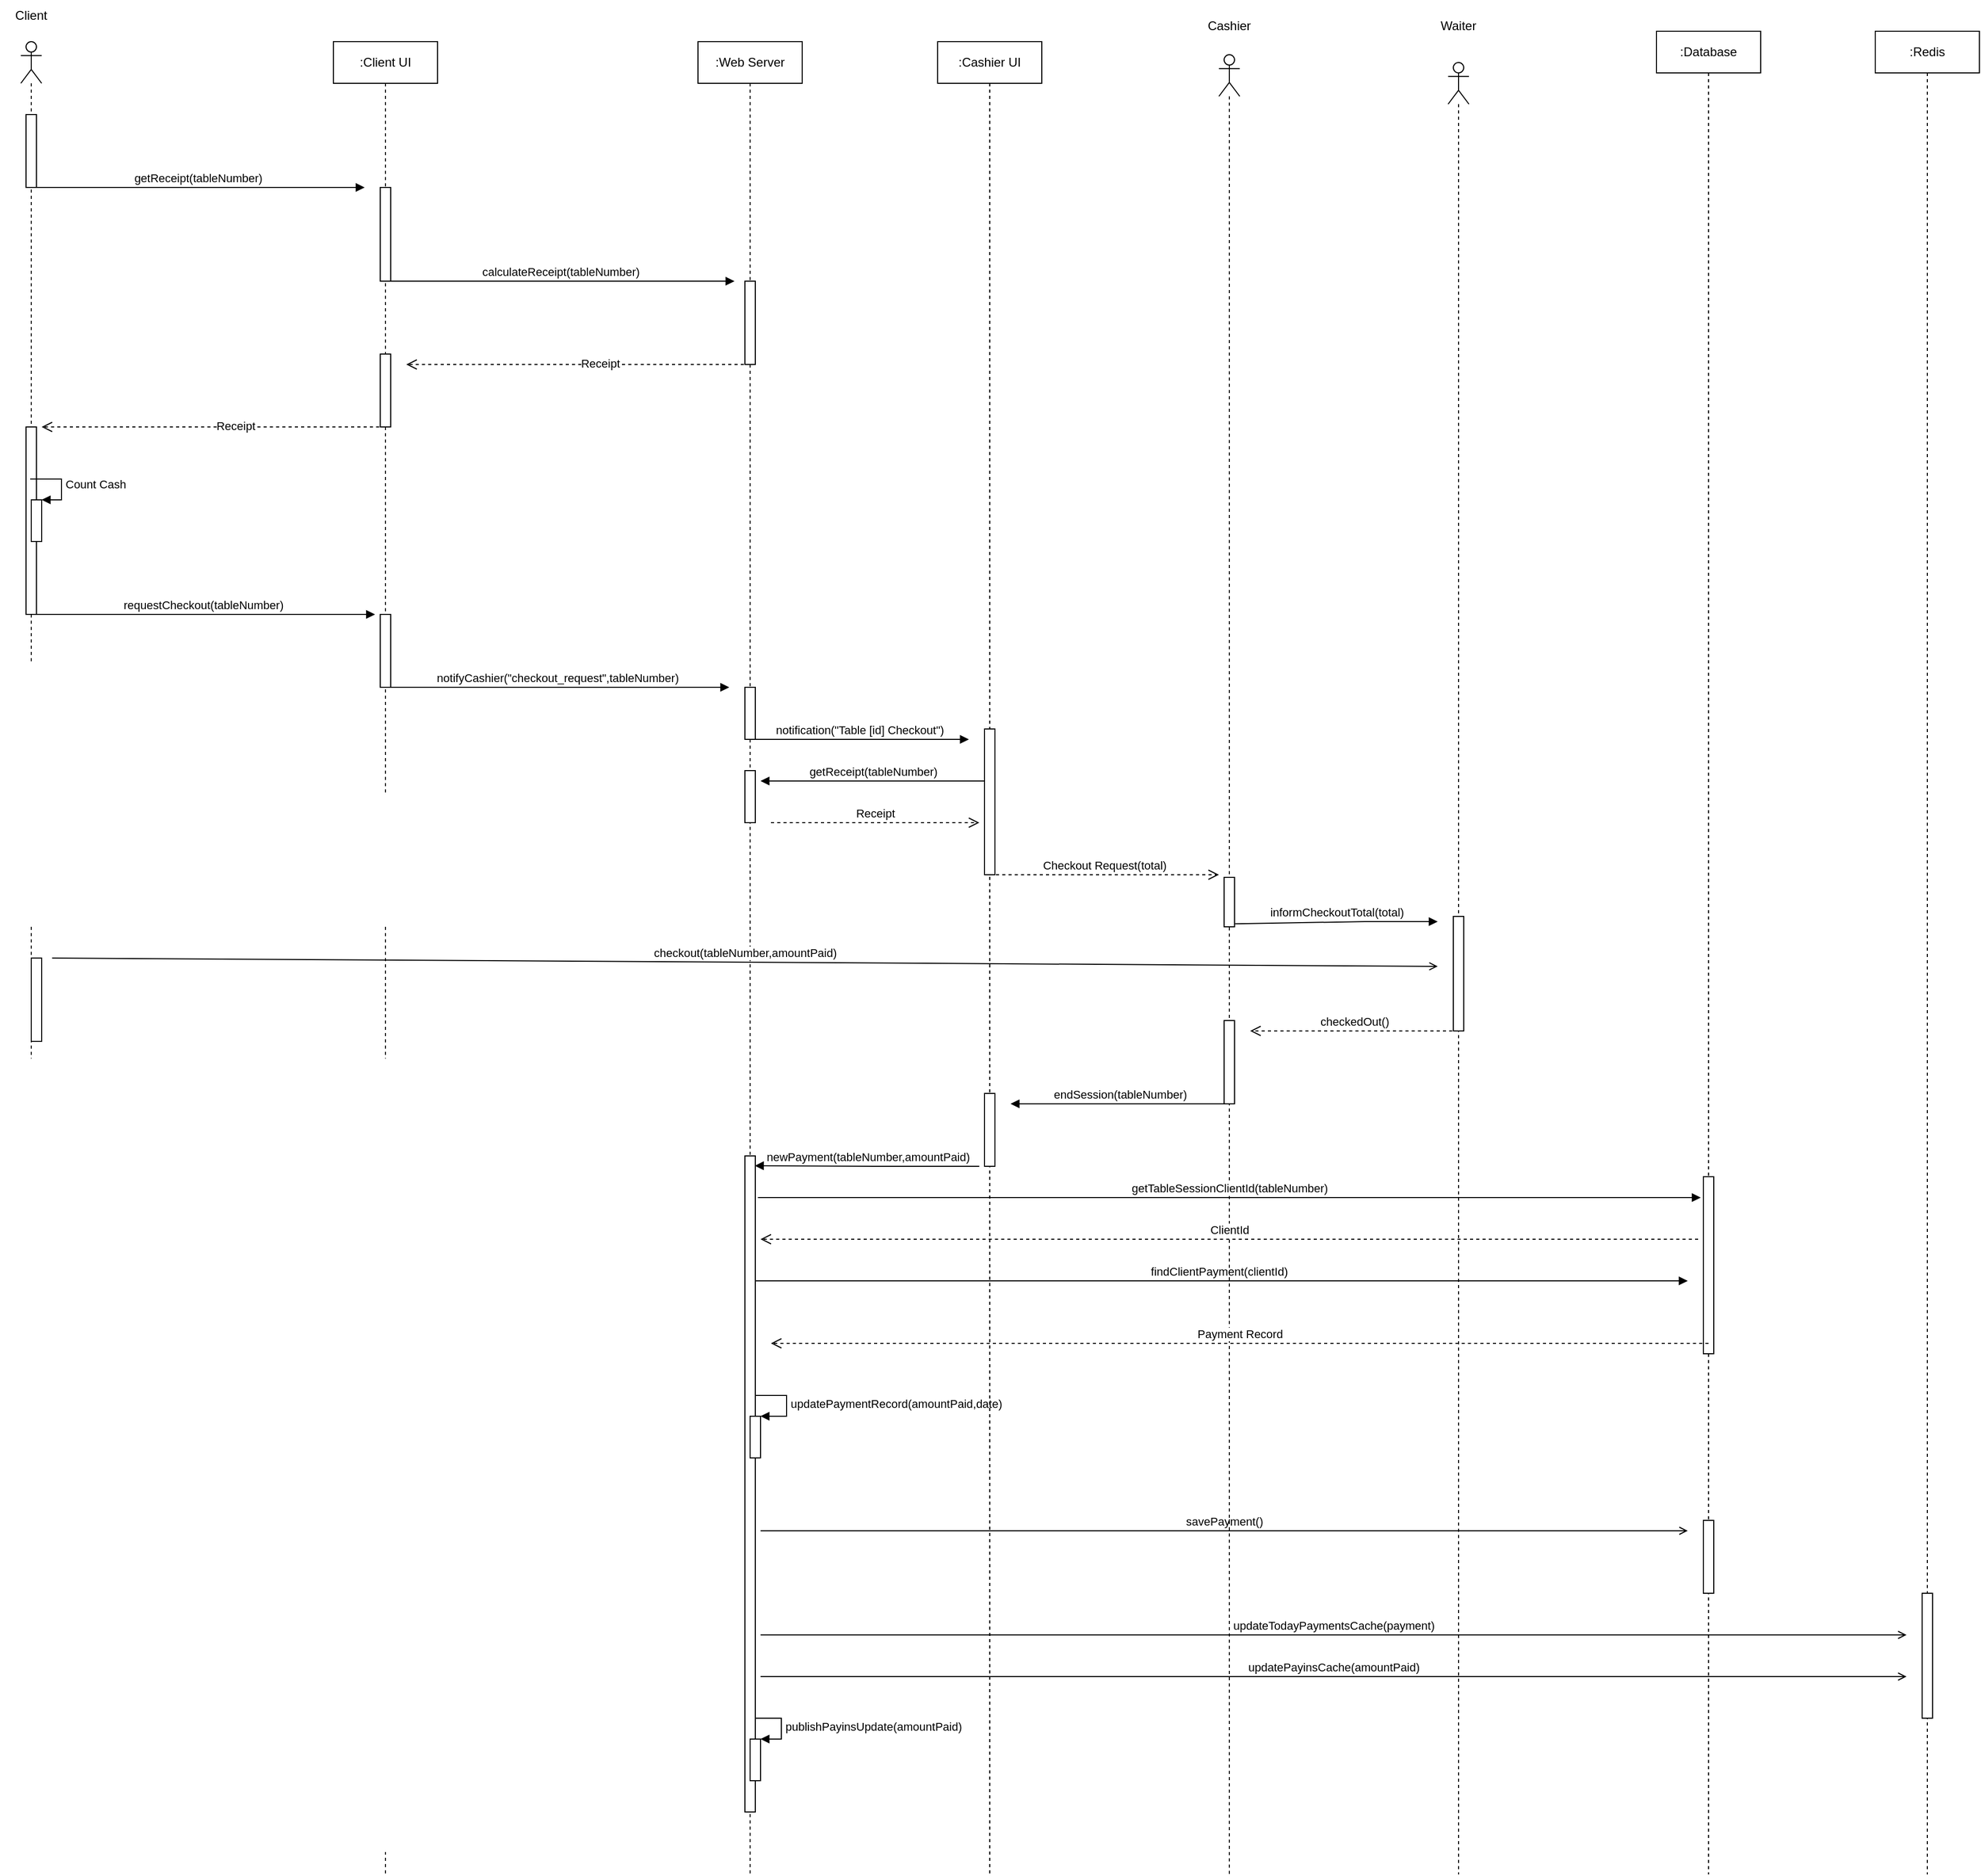 <mxfile version="20.3.0" type="device"><diagram id="9UUHvuyeYrniq6Te8Idz" name="Page-1"><mxGraphModel dx="1219" dy="754" grid="1" gridSize="10" guides="1" tooltips="1" connect="1" arrows="1" fold="1" page="1" pageScale="1" pageWidth="850" pageHeight="1100" math="0" shadow="0"><root><mxCell id="0"/><mxCell id="1" parent="0"/><mxCell id="iFjZYC98rDuKMyK4y3zl-1" value="" style="shape=umlLifeline;participant=umlActor;perimeter=lifelinePerimeter;whiteSpace=wrap;html=1;container=1;collapsible=0;recursiveResize=0;verticalAlign=top;spacingTop=36;outlineConnect=0;size=40;" parent="1" vertex="1"><mxGeometry x="180" y="80" width="20" height="1640" as="geometry"/></mxCell><mxCell id="iFjZYC98rDuKMyK4y3zl-6" value="" style="html=1;points=[];perimeter=orthogonalPerimeter;" parent="iFjZYC98rDuKMyK4y3zl-1" vertex="1"><mxGeometry x="5" y="70" width="10" height="70" as="geometry"/></mxCell><mxCell id="RXdqrDtURttX9hapOacx-1" value="getReceipt(tableNumber)" style="html=1;verticalAlign=bottom;endArrow=block;rounded=0;" parent="iFjZYC98rDuKMyK4y3zl-1" edge="1"><mxGeometry width="80" relative="1" as="geometry"><mxPoint x="10" y="140" as="sourcePoint"/><mxPoint x="330" y="140" as="targetPoint"/></mxGeometry></mxCell><mxCell id="RXdqrDtURttX9hapOacx-11" value="" style="html=1;points=[];perimeter=orthogonalPerimeter;" parent="iFjZYC98rDuKMyK4y3zl-1" vertex="1"><mxGeometry x="5" y="370" width="10" height="180" as="geometry"/></mxCell><mxCell id="RXdqrDtURttX9hapOacx-14" value="" style="html=1;points=[];perimeter=orthogonalPerimeter;" parent="iFjZYC98rDuKMyK4y3zl-1" vertex="1"><mxGeometry x="10" y="440" width="10" height="40" as="geometry"/></mxCell><mxCell id="RXdqrDtURttX9hapOacx-15" value="Count Cash" style="edgeStyle=orthogonalEdgeStyle;html=1;align=left;spacingLeft=2;endArrow=block;rounded=0;entryX=1;entryY=0;labelBackgroundColor=#FFFFFF;" parent="iFjZYC98rDuKMyK4y3zl-1" target="RXdqrDtURttX9hapOacx-14" edge="1"><mxGeometry relative="1" as="geometry"><mxPoint x="9" y="420" as="sourcePoint"/><Array as="points"><mxPoint x="39" y="420"/></Array></mxGeometry></mxCell><mxCell id="RXdqrDtURttX9hapOacx-22" value="requestCheckout(tableNumber)" style="html=1;verticalAlign=bottom;endArrow=block;rounded=0;labelBackgroundColor=#FFFFFF;" parent="iFjZYC98rDuKMyK4y3zl-1" edge="1"><mxGeometry width="80" relative="1" as="geometry"><mxPoint x="10" y="550" as="sourcePoint"/><mxPoint x="340" y="550" as="targetPoint"/></mxGeometry></mxCell><mxCell id="RXdqrDtURttX9hapOacx-56" value="" style="html=1;points=[];perimeter=orthogonalPerimeter;" parent="iFjZYC98rDuKMyK4y3zl-1" vertex="1"><mxGeometry x="10" y="880" width="10" height="80" as="geometry"/></mxCell><mxCell id="iFjZYC98rDuKMyK4y3zl-4" value="Client" style="text;html=1;strokeColor=none;fillColor=none;align=center;verticalAlign=middle;whiteSpace=wrap;rounded=0;" parent="1" vertex="1"><mxGeometry x="160" y="40" width="60" height="30" as="geometry"/></mxCell><mxCell id="iFjZYC98rDuKMyK4y3zl-11" value=":Client UI" style="shape=umlLifeline;perimeter=lifelinePerimeter;whiteSpace=wrap;html=1;container=1;collapsible=0;recursiveResize=0;outlineConnect=0;" parent="1" vertex="1"><mxGeometry x="480" y="80" width="100" height="1760" as="geometry"/></mxCell><mxCell id="iFjZYC98rDuKMyK4y3zl-13" value="" style="html=1;points=[];perimeter=orthogonalPerimeter;" parent="iFjZYC98rDuKMyK4y3zl-11" vertex="1"><mxGeometry x="45" y="140" width="10" height="90" as="geometry"/></mxCell><mxCell id="RXdqrDtURttX9hapOacx-10" value="" style="html=1;points=[];perimeter=orthogonalPerimeter;" parent="iFjZYC98rDuKMyK4y3zl-11" vertex="1"><mxGeometry x="45" y="300" width="10" height="70" as="geometry"/></mxCell><mxCell id="RXdqrDtURttX9hapOacx-23" value="" style="html=1;points=[];perimeter=orthogonalPerimeter;" parent="iFjZYC98rDuKMyK4y3zl-11" vertex="1"><mxGeometry x="45" y="550" width="10" height="70" as="geometry"/></mxCell><mxCell id="RXdqrDtURttX9hapOacx-26" value="notifyCashier(&quot;checkout_request&quot;,tableNumber)" style="html=1;verticalAlign=bottom;endArrow=block;rounded=0;labelBackgroundColor=#FFFFFF;" parent="iFjZYC98rDuKMyK4y3zl-11" edge="1"><mxGeometry width="80" relative="1" as="geometry"><mxPoint x="50" y="620" as="sourcePoint"/><mxPoint x="380" y="620" as="targetPoint"/></mxGeometry></mxCell><mxCell id="iFjZYC98rDuKMyK4y3zl-14" value=":Web Server" style="shape=umlLifeline;perimeter=lifelinePerimeter;whiteSpace=wrap;html=1;container=1;collapsible=0;recursiveResize=0;outlineConnect=0;" parent="1" vertex="1"><mxGeometry x="830" y="80" width="100" height="1760" as="geometry"/></mxCell><mxCell id="iFjZYC98rDuKMyK4y3zl-15" value="" style="html=1;points=[];perimeter=orthogonalPerimeter;" parent="iFjZYC98rDuKMyK4y3zl-14" vertex="1"><mxGeometry x="45" y="230" width="10" height="80" as="geometry"/></mxCell><mxCell id="ppnPEf2tmUq_qkPSk3VF-2" value="calculateReceipt(tableNumber)" style="html=1;verticalAlign=bottom;endArrow=block;rounded=0;" parent="iFjZYC98rDuKMyK4y3zl-14" source="iFjZYC98rDuKMyK4y3zl-11" edge="1"><mxGeometry width="80" relative="1" as="geometry"><mxPoint x="-145.0" y="230" as="sourcePoint"/><mxPoint x="35.0" y="230" as="targetPoint"/></mxGeometry></mxCell><mxCell id="RXdqrDtURttX9hapOacx-24" value="" style="html=1;points=[];perimeter=orthogonalPerimeter;" parent="iFjZYC98rDuKMyK4y3zl-14" vertex="1"><mxGeometry x="45" y="620" width="10" height="50" as="geometry"/></mxCell><mxCell id="RXdqrDtURttX9hapOacx-63" value="newPayment(tableNumber,amountPaid)" style="html=1;verticalAlign=bottom;endArrow=block;rounded=0;labelBackgroundColor=#FFFFFF;entryX=0.957;entryY=0.015;entryDx=0;entryDy=0;entryPerimeter=0;" parent="iFjZYC98rDuKMyK4y3zl-14" edge="1" target="RXdqrDtURttX9hapOacx-75"><mxGeometry width="80" relative="1" as="geometry"><mxPoint x="270" y="1080" as="sourcePoint"/><mxPoint x="70" y="1080" as="targetPoint"/><Array as="points"><mxPoint x="170" y="1080"/></Array></mxGeometry></mxCell><mxCell id="RXdqrDtURttX9hapOacx-71" value="findClientPayment(clientId)" style="html=1;verticalAlign=bottom;endArrow=block;rounded=0;labelBackgroundColor=#FFFFFF;" parent="iFjZYC98rDuKMyK4y3zl-14" source="iFjZYC98rDuKMyK4y3zl-14" edge="1"><mxGeometry width="80" relative="1" as="geometry"><mxPoint x="70" y="1200" as="sourcePoint"/><mxPoint x="950" y="1190" as="targetPoint"/></mxGeometry></mxCell><mxCell id="RXdqrDtURttX9hapOacx-75" value="" style="html=1;points=[];perimeter=orthogonalPerimeter;" parent="iFjZYC98rDuKMyK4y3zl-14" vertex="1"><mxGeometry x="45" y="1070" width="10" height="630" as="geometry"/></mxCell><mxCell id="RXdqrDtURttX9hapOacx-78" value="" style="html=1;points=[];perimeter=orthogonalPerimeter;" parent="iFjZYC98rDuKMyK4y3zl-14" vertex="1"><mxGeometry x="50" y="1320" width="10" height="40" as="geometry"/></mxCell><mxCell id="RXdqrDtURttX9hapOacx-79" value="updatePaymentRecord(amountPaid,date)" style="edgeStyle=orthogonalEdgeStyle;html=1;align=left;spacingLeft=2;endArrow=block;rounded=0;entryX=1;entryY=0;labelBackgroundColor=#FFFFFF;" parent="iFjZYC98rDuKMyK4y3zl-14" target="RXdqrDtURttX9hapOacx-78" edge="1"><mxGeometry relative="1" as="geometry"><mxPoint x="55" y="1300" as="sourcePoint"/><Array as="points"><mxPoint x="85" y="1300"/></Array></mxGeometry></mxCell><mxCell id="RXdqrDtURttX9hapOacx-81" value="savePayment()" style="html=1;verticalAlign=bottom;endArrow=open;rounded=0;labelBackgroundColor=#FFFFFF;endFill=0;" parent="iFjZYC98rDuKMyK4y3zl-14" edge="1"><mxGeometry width="80" relative="1" as="geometry"><mxPoint x="60" y="1430" as="sourcePoint"/><mxPoint x="950" y="1430" as="targetPoint"/></mxGeometry></mxCell><mxCell id="RXdqrDtURttX9hapOacx-82" value="" style="html=1;points=[];perimeter=orthogonalPerimeter;" parent="iFjZYC98rDuKMyK4y3zl-14" vertex="1"><mxGeometry x="45" y="700" width="10" height="50" as="geometry"/></mxCell><mxCell id="RXdqrDtURttX9hapOacx-84" value="Receipt" style="html=1;verticalAlign=bottom;endArrow=open;dashed=1;endSize=8;rounded=0;labelBackgroundColor=#FFFFFF;" parent="iFjZYC98rDuKMyK4y3zl-14" edge="1"><mxGeometry relative="1" as="geometry"><mxPoint x="70" y="750" as="sourcePoint"/><mxPoint x="270" y="750" as="targetPoint"/></mxGeometry></mxCell><mxCell id="su1sED1RS33qXmAoAqmB-2" value="" style="html=1;points=[];perimeter=orthogonalPerimeter;" parent="iFjZYC98rDuKMyK4y3zl-14" vertex="1"><mxGeometry x="50" y="1630" width="10" height="40" as="geometry"/></mxCell><mxCell id="su1sED1RS33qXmAoAqmB-3" value="publishPayinsUpdate(amountPaid)" style="edgeStyle=orthogonalEdgeStyle;html=1;align=left;spacingLeft=2;endArrow=block;rounded=0;entryX=1;entryY=0;" parent="iFjZYC98rDuKMyK4y3zl-14" target="su1sED1RS33qXmAoAqmB-2" edge="1"><mxGeometry relative="1" as="geometry"><mxPoint x="55" y="1610" as="sourcePoint"/><Array as="points"><mxPoint x="80" y="1610"/></Array></mxGeometry></mxCell><mxCell id="RXdqrDtURttX9hapOacx-12" value="" style="html=1;verticalAlign=bottom;endArrow=open;dashed=1;endSize=8;rounded=0;labelBackgroundColor=#FFD966;" parent="1" edge="1"><mxGeometry relative="1" as="geometry"><mxPoint x="530" y="450" as="sourcePoint"/><mxPoint x="200" y="450" as="targetPoint"/></mxGeometry></mxCell><mxCell id="RXdqrDtURttX9hapOacx-13" value="Receipt" style="edgeLabel;html=1;align=center;verticalAlign=middle;resizable=0;points=[];" parent="RXdqrDtURttX9hapOacx-12" vertex="1" connectable="0"><mxGeometry x="-0.123" y="-1" relative="1" as="geometry"><mxPoint as="offset"/></mxGeometry></mxCell><mxCell id="RXdqrDtURttX9hapOacx-37" value="" style="html=1;verticalAlign=bottom;endArrow=open;dashed=1;endSize=8;rounded=0;labelBackgroundColor=#FFD966;" parent="1" edge="1"><mxGeometry relative="1" as="geometry"><mxPoint x="880" y="390" as="sourcePoint"/><mxPoint x="550" y="390" as="targetPoint"/></mxGeometry></mxCell><mxCell id="RXdqrDtURttX9hapOacx-38" value="Receipt" style="edgeLabel;html=1;align=center;verticalAlign=middle;resizable=0;points=[];" parent="RXdqrDtURttX9hapOacx-37" vertex="1" connectable="0"><mxGeometry x="-0.123" y="-1" relative="1" as="geometry"><mxPoint as="offset"/></mxGeometry></mxCell><mxCell id="RXdqrDtURttX9hapOacx-40" value="" style="shape=umlLifeline;participant=umlActor;perimeter=lifelinePerimeter;whiteSpace=wrap;html=1;container=1;collapsible=0;recursiveResize=0;verticalAlign=top;spacingTop=36;outlineConnect=0;size=40;" parent="1" vertex="1"><mxGeometry x="1330" y="92.5" width="20" height="1747.5" as="geometry"/></mxCell><mxCell id="RXdqrDtURttX9hapOacx-41" value="" style="html=1;points=[];perimeter=orthogonalPerimeter;" parent="RXdqrDtURttX9hapOacx-40" vertex="1"><mxGeometry x="5" y="790" width="10" height="47.5" as="geometry"/></mxCell><mxCell id="RXdqrDtURttX9hapOacx-58" value="" style="html=1;points=[];perimeter=orthogonalPerimeter;" parent="RXdqrDtURttX9hapOacx-40" vertex="1"><mxGeometry x="5" y="927.5" width="10" height="80" as="geometry"/></mxCell><mxCell id="RXdqrDtURttX9hapOacx-42" value="Cashier" style="text;html=1;strokeColor=none;fillColor=none;align=center;verticalAlign=middle;whiteSpace=wrap;rounded=0;" parent="1" vertex="1"><mxGeometry x="1310" y="50" width="60" height="30" as="geometry"/></mxCell><mxCell id="RXdqrDtURttX9hapOacx-43" value=":Cashier UI" style="shape=umlLifeline;perimeter=lifelinePerimeter;whiteSpace=wrap;html=1;container=1;collapsible=0;recursiveResize=0;outlineConnect=0;" parent="1" vertex="1"><mxGeometry x="1060" y="80" width="100" height="1760" as="geometry"/></mxCell><mxCell id="RXdqrDtURttX9hapOacx-46" value="" style="html=1;points=[];perimeter=orthogonalPerimeter;" parent="RXdqrDtURttX9hapOacx-43" vertex="1"><mxGeometry x="45" y="660" width="10" height="140" as="geometry"/></mxCell><mxCell id="RXdqrDtURttX9hapOacx-61" value="" style="html=1;points=[];perimeter=orthogonalPerimeter;" parent="RXdqrDtURttX9hapOacx-43" vertex="1"><mxGeometry x="45" y="1010" width="10" height="70" as="geometry"/></mxCell><mxCell id="RXdqrDtURttX9hapOacx-89" value="updatePayinsCache(amountPaid)" style="html=1;verticalAlign=bottom;endArrow=open;rounded=0;labelBackgroundColor=#FFFFFF;endFill=0;" parent="RXdqrDtURttX9hapOacx-43" edge="1"><mxGeometry width="80" relative="1" as="geometry"><mxPoint x="-170" y="1570" as="sourcePoint"/><mxPoint x="930" y="1570" as="targetPoint"/></mxGeometry></mxCell><mxCell id="RXdqrDtURttX9hapOacx-48" value="notification(&quot;Table [id] Checkout&quot;)" style="html=1;verticalAlign=bottom;endArrow=block;rounded=0;labelBackgroundColor=#FFFFFF;" parent="1" edge="1"><mxGeometry width="80" relative="1" as="geometry"><mxPoint x="880" y="750.0" as="sourcePoint"/><mxPoint x="1090" y="750" as="targetPoint"/></mxGeometry></mxCell><mxCell id="RXdqrDtURttX9hapOacx-50" value="Checkout Request(total)" style="html=1;verticalAlign=bottom;endArrow=open;dashed=1;endSize=8;rounded=0;labelBackgroundColor=#FFFFFF;" parent="1" source="RXdqrDtURttX9hapOacx-43" edge="1"><mxGeometry relative="1" as="geometry"><mxPoint x="1270" y="910" as="sourcePoint"/><mxPoint x="1330" y="880" as="targetPoint"/><Array as="points"><mxPoint x="1130" y="880"/></Array></mxGeometry></mxCell><mxCell id="RXdqrDtURttX9hapOacx-51" value="" style="shape=umlLifeline;participant=umlActor;perimeter=lifelinePerimeter;whiteSpace=wrap;html=1;container=1;collapsible=0;recursiveResize=0;verticalAlign=top;spacingTop=36;outlineConnect=0;size=40;" parent="1" vertex="1"><mxGeometry x="1550" y="100" width="20" height="1740" as="geometry"/></mxCell><mxCell id="RXdqrDtURttX9hapOacx-52" value="" style="html=1;points=[];perimeter=orthogonalPerimeter;" parent="RXdqrDtURttX9hapOacx-51" vertex="1"><mxGeometry x="5" y="820" width="10" height="110" as="geometry"/></mxCell><mxCell id="RXdqrDtURttX9hapOacx-53" value="Waiter" style="text;html=1;strokeColor=none;fillColor=none;align=center;verticalAlign=middle;whiteSpace=wrap;rounded=0;" parent="1" vertex="1"><mxGeometry x="1530" y="50" width="60" height="30" as="geometry"/></mxCell><mxCell id="RXdqrDtURttX9hapOacx-57" value="checkout(tableNumber,amountPaid)" style="html=1;verticalAlign=bottom;endArrow=open;rounded=0;labelBackgroundColor=#FFFFFF;endFill=0;" parent="1" edge="1"><mxGeometry width="80" relative="1" as="geometry"><mxPoint x="210" y="960" as="sourcePoint"/><mxPoint x="1540" y="968" as="targetPoint"/></mxGeometry></mxCell><mxCell id="RXdqrDtURttX9hapOacx-59" value="checkedOut()" style="html=1;verticalAlign=bottom;endArrow=open;dashed=1;endSize=8;rounded=0;labelBackgroundColor=#FFFFFF;" parent="1" edge="1"><mxGeometry relative="1" as="geometry"><mxPoint x="1560" y="1030" as="sourcePoint"/><mxPoint x="1360" y="1030" as="targetPoint"/></mxGeometry></mxCell><mxCell id="RXdqrDtURttX9hapOacx-60" value="endSession(tableNumber)" style="html=1;verticalAlign=bottom;endArrow=block;rounded=0;labelBackgroundColor=#FFFFFF;" parent="1" source="RXdqrDtURttX9hapOacx-40" edge="1"><mxGeometry width="80" relative="1" as="geometry"><mxPoint x="1250" y="1100" as="sourcePoint"/><mxPoint x="1130" y="1100" as="targetPoint"/><Array as="points"><mxPoint x="1230" y="1100"/></Array></mxGeometry></mxCell><mxCell id="RXdqrDtURttX9hapOacx-64" value=":Database" style="shape=umlLifeline;perimeter=lifelinePerimeter;whiteSpace=wrap;html=1;container=1;collapsible=0;recursiveResize=0;outlineConnect=0;" parent="1" vertex="1"><mxGeometry x="1750" y="70" width="100" height="1770" as="geometry"/></mxCell><mxCell id="RXdqrDtURttX9hapOacx-68" value="" style="html=1;points=[];perimeter=orthogonalPerimeter;" parent="RXdqrDtURttX9hapOacx-64" vertex="1"><mxGeometry x="45" y="1100" width="10" height="170" as="geometry"/></mxCell><mxCell id="RXdqrDtURttX9hapOacx-80" value="" style="html=1;points=[];perimeter=orthogonalPerimeter;" parent="RXdqrDtURttX9hapOacx-64" vertex="1"><mxGeometry x="45" y="1430" width="10" height="70" as="geometry"/></mxCell><mxCell id="RXdqrDtURttX9hapOacx-74" value="Payment Record" style="html=1;verticalAlign=bottom;endArrow=open;dashed=1;endSize=8;rounded=0;labelBackgroundColor=#FFFFFF;" parent="1" edge="1"><mxGeometry relative="1" as="geometry"><mxPoint x="1800" y="1330.0" as="sourcePoint"/><mxPoint x="900" y="1330" as="targetPoint"/></mxGeometry></mxCell><mxCell id="RXdqrDtURttX9hapOacx-55" value="informCheckoutTotal(total)" style="html=1;verticalAlign=bottom;endArrow=block;rounded=0;labelBackgroundColor=#FFFFFF;exitX=1.057;exitY=0.94;exitDx=0;exitDy=0;exitPerimeter=0;" parent="1" source="RXdqrDtURttX9hapOacx-41" edge="1"><mxGeometry width="80" relative="1" as="geometry"><mxPoint x="1340" y="880" as="sourcePoint"/><mxPoint x="1540" y="925" as="targetPoint"/><Array as="points"><mxPoint x="1470" y="925"/></Array></mxGeometry></mxCell><mxCell id="RXdqrDtURttX9hapOacx-83" value="getReceipt(tableNumber)" style="html=1;verticalAlign=bottom;endArrow=block;rounded=0;labelBackgroundColor=#FFFFFF;" parent="1" source="RXdqrDtURttX9hapOacx-46" edge="1"><mxGeometry width="80" relative="1" as="geometry"><mxPoint x="950" y="810" as="sourcePoint"/><mxPoint x="890" y="790" as="targetPoint"/></mxGeometry></mxCell><mxCell id="RXdqrDtURttX9hapOacx-85" value=":Redis" style="shape=umlLifeline;perimeter=lifelinePerimeter;whiteSpace=wrap;html=1;container=1;collapsible=0;recursiveResize=0;outlineConnect=0;" parent="1" vertex="1"><mxGeometry x="1960" y="70" width="100" height="1770" as="geometry"/></mxCell><mxCell id="RXdqrDtURttX9hapOacx-87" value="" style="html=1;points=[];perimeter=orthogonalPerimeter;" parent="RXdqrDtURttX9hapOacx-85" vertex="1"><mxGeometry x="45" y="1500" width="10" height="120" as="geometry"/></mxCell><mxCell id="RXdqrDtURttX9hapOacx-88" value="updateTodayPaymentsCache(payment)" style="html=1;verticalAlign=bottom;endArrow=open;rounded=0;labelBackgroundColor=#FFFFFF;endFill=0;" parent="1" edge="1"><mxGeometry width="80" relative="1" as="geometry"><mxPoint x="890" y="1610" as="sourcePoint"/><mxPoint x="1990" y="1610" as="targetPoint"/></mxGeometry></mxCell><mxCell id="RXdqrDtURttX9hapOacx-90" value="getTableSessionClientId(tableNumber)" style="html=1;verticalAlign=bottom;endArrow=block;rounded=0;labelBackgroundColor=#FFFFFF;" parent="1" edge="1"><mxGeometry width="80" relative="1" as="geometry"><mxPoint x="887.5" y="1190" as="sourcePoint"/><mxPoint x="1792.5" y="1190" as="targetPoint"/></mxGeometry></mxCell><mxCell id="RXdqrDtURttX9hapOacx-91" value="ClientId" style="html=1;verticalAlign=bottom;endArrow=open;dashed=1;endSize=8;rounded=0;labelBackgroundColor=#FFFFFF;" parent="1" edge="1"><mxGeometry relative="1" as="geometry"><mxPoint x="1790" y="1230" as="sourcePoint"/><mxPoint x="890" y="1230" as="targetPoint"/></mxGeometry></mxCell></root></mxGraphModel></diagram></mxfile>